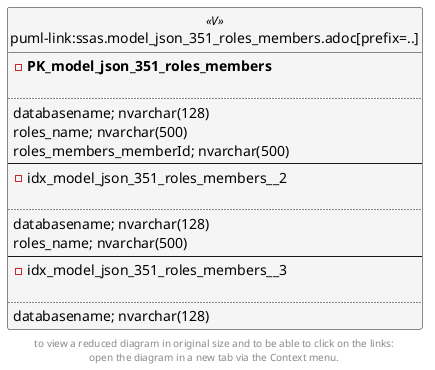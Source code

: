 @startuml
left to right direction
'top to bottom direction
hide circle
'avoide "." issues:
set namespaceSeparator none


skinparam class {
  BackgroundColor White
  BackgroundColor<<FN>> Yellow
  BackgroundColor<<FS>> Yellow
  BackgroundColor<<FT>> LightGray
  BackgroundColor<<IF>> Yellow
  BackgroundColor<<IS>> Yellow
  BackgroundColor<<P>> Aqua
  BackgroundColor<<PC>> Aqua
  BackgroundColor<<SN>> Yellow
  BackgroundColor<<SO>> SlateBlue
  BackgroundColor<<TF>> LightGray
  BackgroundColor<<TR>> Tomato
  BackgroundColor<<U>> White
  BackgroundColor<<V>> WhiteSmoke
  BackgroundColor<<X>> Aqua
}


entity "puml-link:ssas.model_json_351_roles_members.adoc[prefix=..]" as ssas.model_json_351_roles_members << V >> {
- **PK_model_json_351_roles_members**

..
databasename; nvarchar(128)
roles_name; nvarchar(500)
roles_members_memberId; nvarchar(500)
--
- idx_model_json_351_roles_members__2

..
databasename; nvarchar(128)
roles_name; nvarchar(500)
--
- idx_model_json_351_roles_members__3

..
databasename; nvarchar(128)
}


footer
to view a reduced diagram in original size and to be able to click on the links:
open the diagram in a new tab via the Context menu.
end footer

@enduml

